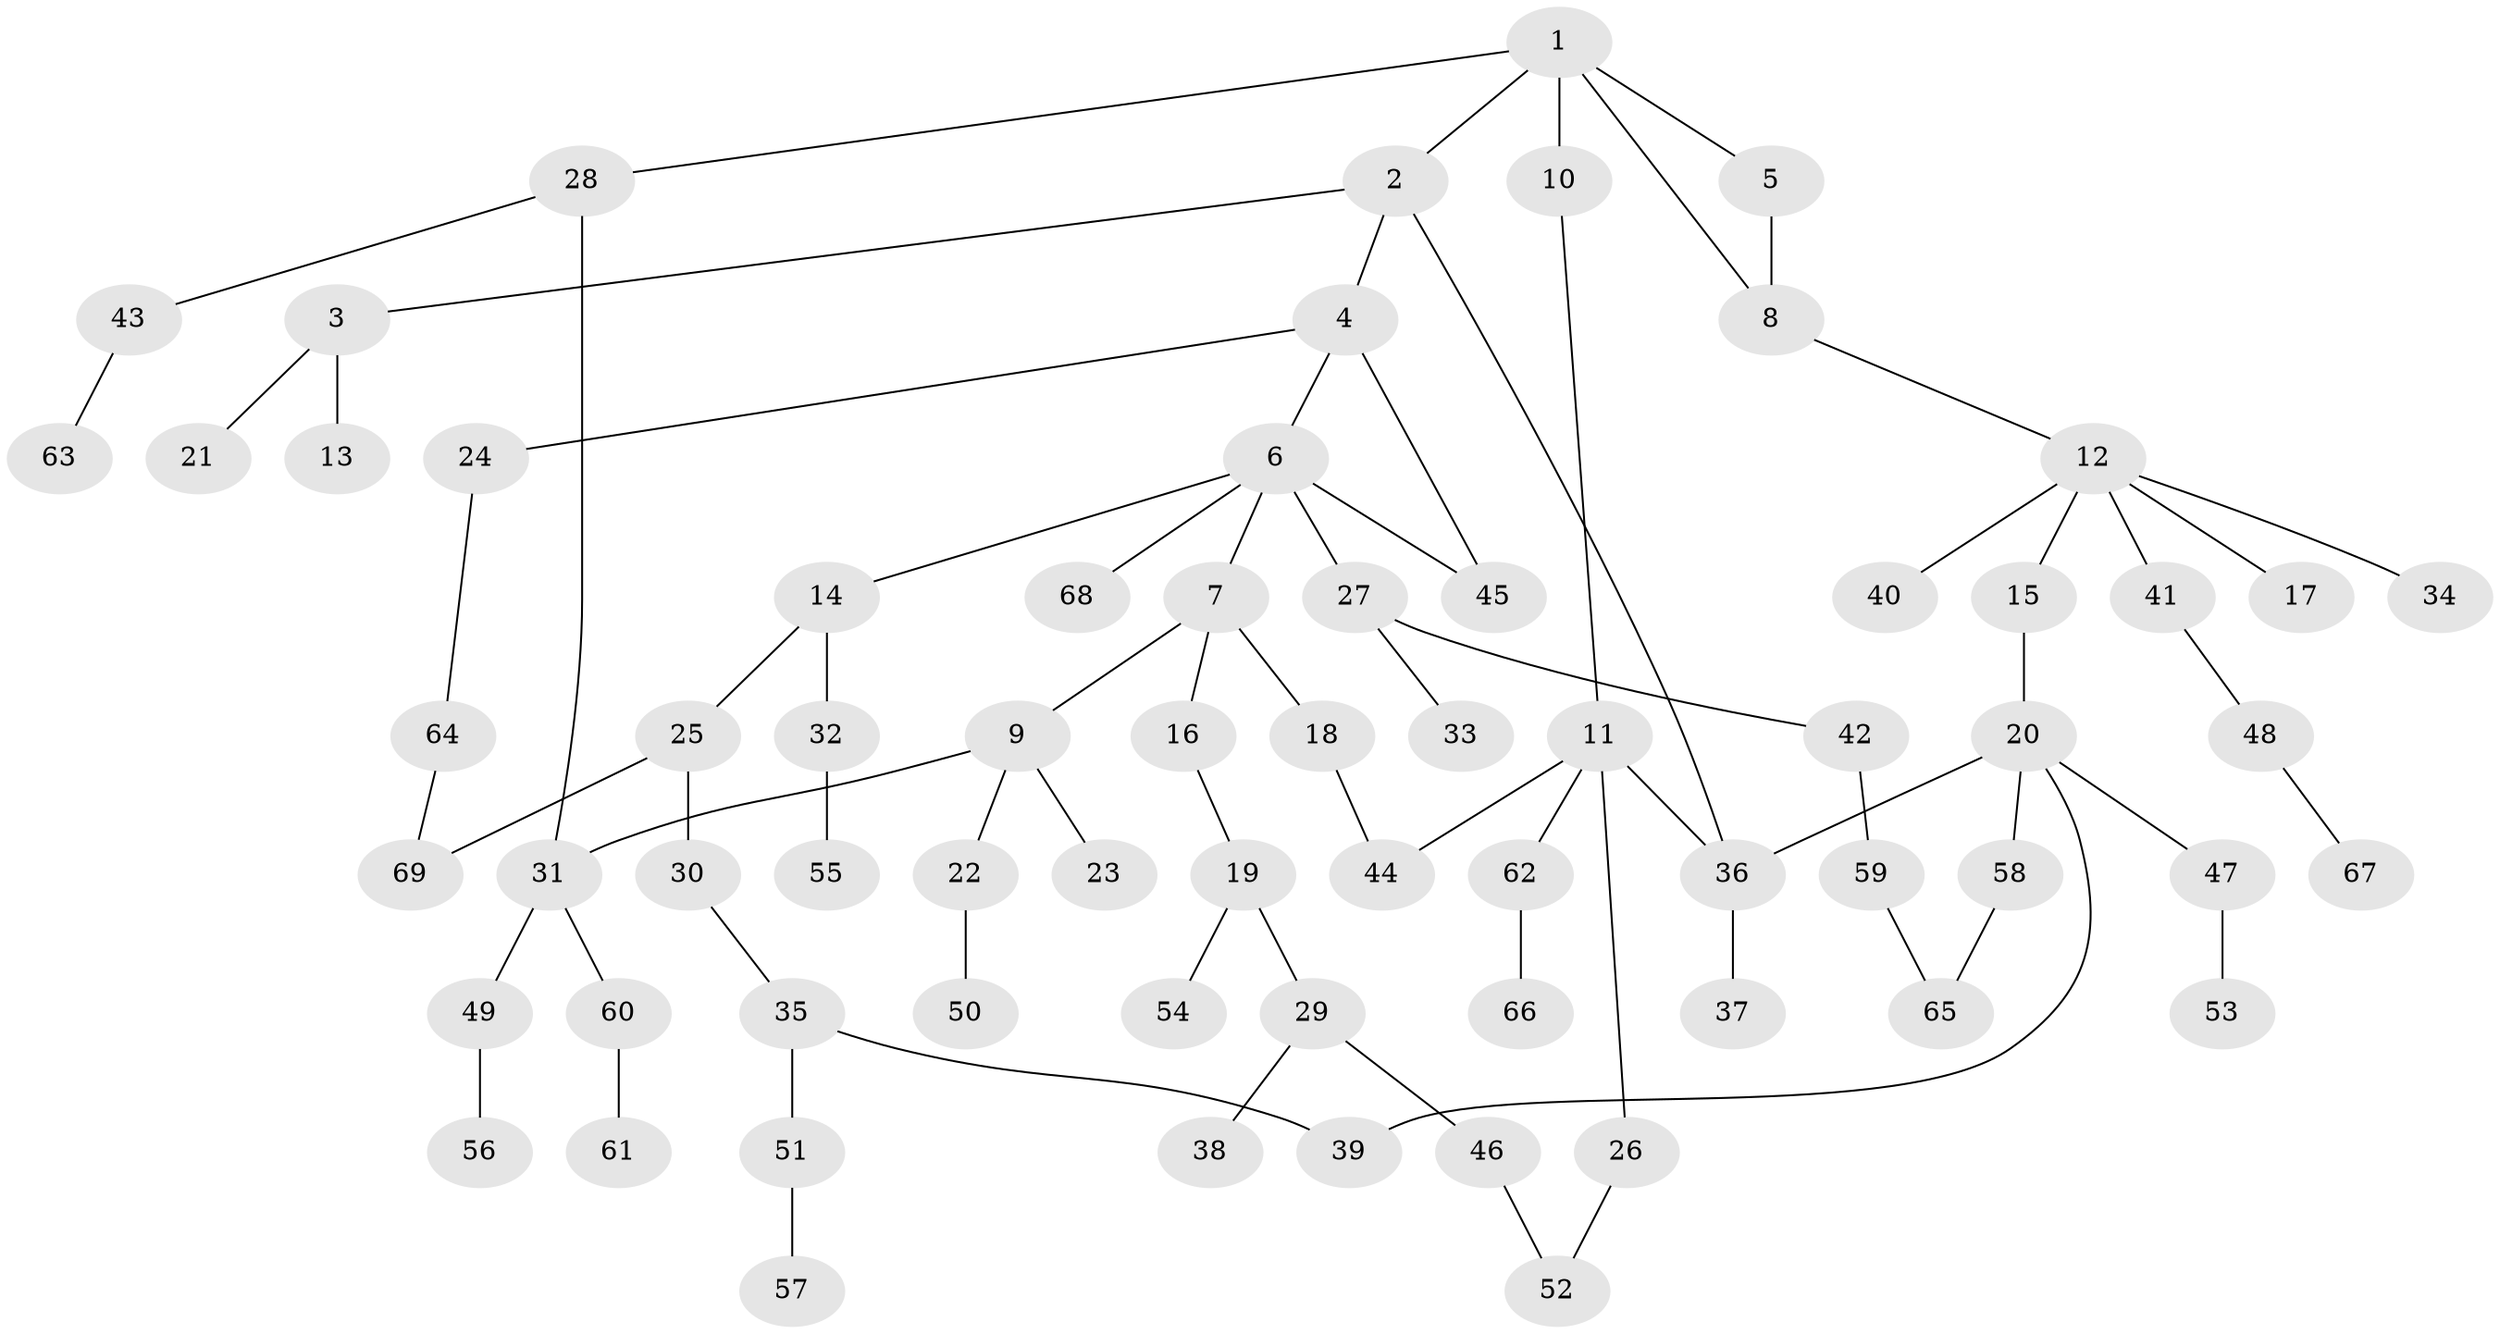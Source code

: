 // Generated by graph-tools (version 1.1) at 2025/01/03/09/25 03:01:02]
// undirected, 69 vertices, 78 edges
graph export_dot {
graph [start="1"]
  node [color=gray90,style=filled];
  1;
  2;
  3;
  4;
  5;
  6;
  7;
  8;
  9;
  10;
  11;
  12;
  13;
  14;
  15;
  16;
  17;
  18;
  19;
  20;
  21;
  22;
  23;
  24;
  25;
  26;
  27;
  28;
  29;
  30;
  31;
  32;
  33;
  34;
  35;
  36;
  37;
  38;
  39;
  40;
  41;
  42;
  43;
  44;
  45;
  46;
  47;
  48;
  49;
  50;
  51;
  52;
  53;
  54;
  55;
  56;
  57;
  58;
  59;
  60;
  61;
  62;
  63;
  64;
  65;
  66;
  67;
  68;
  69;
  1 -- 2;
  1 -- 5;
  1 -- 10;
  1 -- 28;
  1 -- 8;
  2 -- 3;
  2 -- 4;
  2 -- 36;
  3 -- 13;
  3 -- 21;
  4 -- 6;
  4 -- 24;
  4 -- 45;
  5 -- 8;
  6 -- 7;
  6 -- 14;
  6 -- 27;
  6 -- 45;
  6 -- 68;
  7 -- 9;
  7 -- 16;
  7 -- 18;
  8 -- 12;
  9 -- 22;
  9 -- 23;
  9 -- 31;
  10 -- 11;
  11 -- 26;
  11 -- 36;
  11 -- 62;
  11 -- 44;
  12 -- 15;
  12 -- 17;
  12 -- 34;
  12 -- 40;
  12 -- 41;
  14 -- 25;
  14 -- 32;
  15 -- 20;
  16 -- 19;
  18 -- 44;
  19 -- 29;
  19 -- 54;
  20 -- 47;
  20 -- 58;
  20 -- 39;
  20 -- 36;
  22 -- 50;
  24 -- 64;
  25 -- 30;
  25 -- 69;
  26 -- 52;
  27 -- 33;
  27 -- 42;
  28 -- 43;
  28 -- 31;
  29 -- 38;
  29 -- 46;
  30 -- 35;
  31 -- 49;
  31 -- 60;
  32 -- 55;
  35 -- 39;
  35 -- 51;
  36 -- 37;
  41 -- 48;
  42 -- 59;
  43 -- 63;
  46 -- 52;
  47 -- 53;
  48 -- 67;
  49 -- 56;
  51 -- 57;
  58 -- 65;
  59 -- 65;
  60 -- 61;
  62 -- 66;
  64 -- 69;
}
